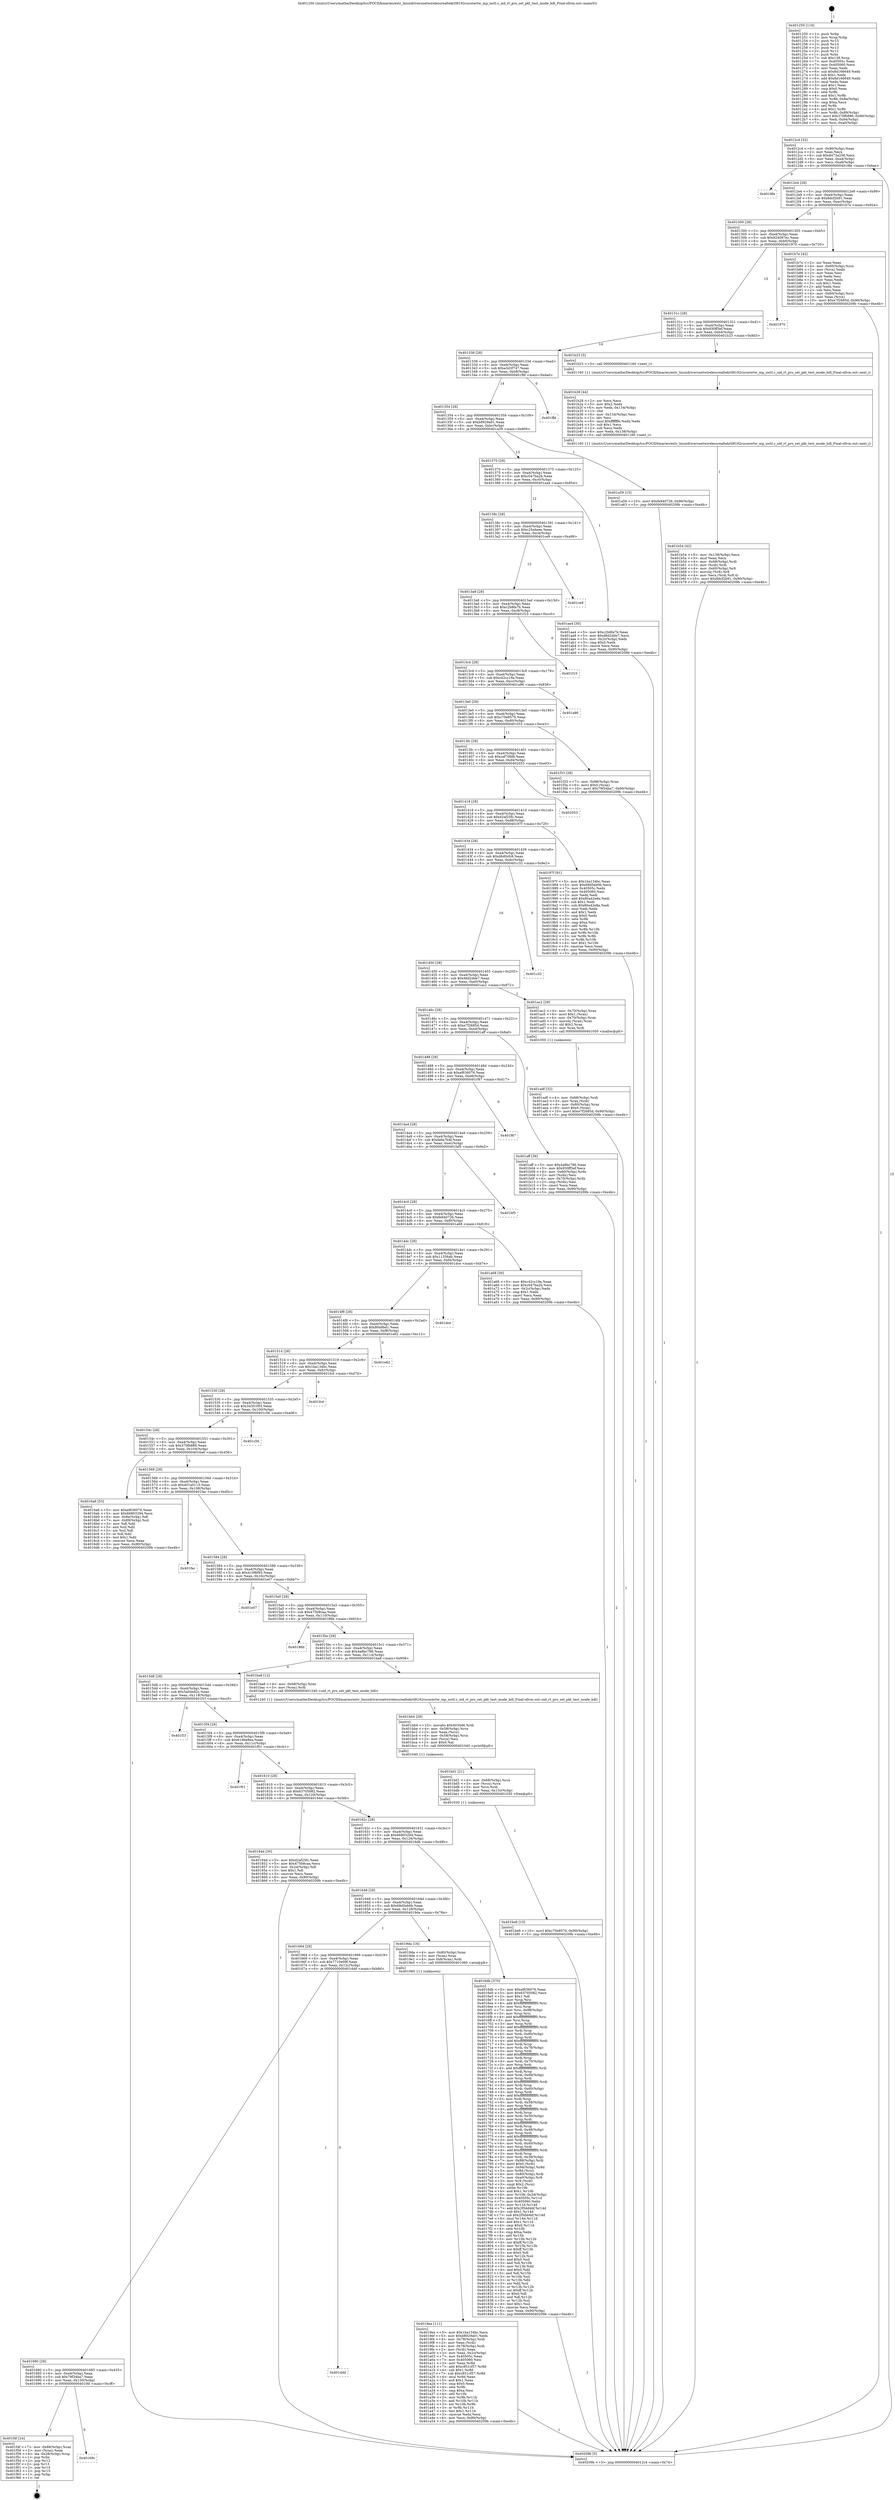 digraph "0x401250" {
  label = "0x401250 (/mnt/c/Users/mathe/Desktop/tcc/POCII/binaries/extr_linuxdriversnetwirelessrealtekrtl8192cucorertw_mp_ioctl.c_oid_rt_pro_set_pkt_test_mode_hdl_Final-ollvm.out::main(0))"
  labelloc = "t"
  node[shape=record]

  Entry [label="",width=0.3,height=0.3,shape=circle,fillcolor=black,style=filled]
  "0x4012c4" [label="{
     0x4012c4 [32]\l
     | [instrs]\l
     &nbsp;&nbsp;0x4012c4 \<+6\>: mov -0x90(%rbp),%eax\l
     &nbsp;&nbsp;0x4012ca \<+2\>: mov %eax,%ecx\l
     &nbsp;&nbsp;0x4012cc \<+6\>: sub $0x8473a256,%ecx\l
     &nbsp;&nbsp;0x4012d2 \<+6\>: mov %eax,-0xa4(%rbp)\l
     &nbsp;&nbsp;0x4012d8 \<+6\>: mov %ecx,-0xa8(%rbp)\l
     &nbsp;&nbsp;0x4012de \<+6\>: je 00000000004018fe \<main+0x6ae\>\l
  }"]
  "0x4018fe" [label="{
     0x4018fe\l
  }", style=dashed]
  "0x4012e4" [label="{
     0x4012e4 [28]\l
     | [instrs]\l
     &nbsp;&nbsp;0x4012e4 \<+5\>: jmp 00000000004012e9 \<main+0x99\>\l
     &nbsp;&nbsp;0x4012e9 \<+6\>: mov -0xa4(%rbp),%eax\l
     &nbsp;&nbsp;0x4012ef \<+5\>: sub $0x8dcf2b91,%eax\l
     &nbsp;&nbsp;0x4012f4 \<+6\>: mov %eax,-0xac(%rbp)\l
     &nbsp;&nbsp;0x4012fa \<+6\>: je 0000000000401b7e \<main+0x92e\>\l
  }"]
  Exit [label="",width=0.3,height=0.3,shape=circle,fillcolor=black,style=filled,peripheries=2]
  "0x401b7e" [label="{
     0x401b7e [42]\l
     | [instrs]\l
     &nbsp;&nbsp;0x401b7e \<+2\>: xor %eax,%eax\l
     &nbsp;&nbsp;0x401b80 \<+4\>: mov -0x60(%rbp),%rcx\l
     &nbsp;&nbsp;0x401b84 \<+2\>: mov (%rcx),%edx\l
     &nbsp;&nbsp;0x401b86 \<+2\>: mov %eax,%esi\l
     &nbsp;&nbsp;0x401b88 \<+2\>: sub %edx,%esi\l
     &nbsp;&nbsp;0x401b8a \<+2\>: mov %eax,%edx\l
     &nbsp;&nbsp;0x401b8c \<+3\>: sub $0x1,%edx\l
     &nbsp;&nbsp;0x401b8f \<+2\>: add %edx,%esi\l
     &nbsp;&nbsp;0x401b91 \<+2\>: sub %esi,%eax\l
     &nbsp;&nbsp;0x401b93 \<+4\>: mov -0x60(%rbp),%rcx\l
     &nbsp;&nbsp;0x401b97 \<+2\>: mov %eax,(%rcx)\l
     &nbsp;&nbsp;0x401b99 \<+10\>: movl $0xe7f2685d,-0x90(%rbp)\l
     &nbsp;&nbsp;0x401ba3 \<+5\>: jmp 000000000040209b \<main+0xe4b\>\l
  }"]
  "0x401300" [label="{
     0x401300 [28]\l
     | [instrs]\l
     &nbsp;&nbsp;0x401300 \<+5\>: jmp 0000000000401305 \<main+0xb5\>\l
     &nbsp;&nbsp;0x401305 \<+6\>: mov -0xa4(%rbp),%eax\l
     &nbsp;&nbsp;0x40130b \<+5\>: sub $0x924097ec,%eax\l
     &nbsp;&nbsp;0x401310 \<+6\>: mov %eax,-0xb0(%rbp)\l
     &nbsp;&nbsp;0x401316 \<+6\>: je 0000000000401970 \<main+0x720\>\l
  }"]
  "0x40169c" [label="{
     0x40169c\l
  }", style=dashed]
  "0x401970" [label="{
     0x401970\l
  }", style=dashed]
  "0x40131c" [label="{
     0x40131c [28]\l
     | [instrs]\l
     &nbsp;&nbsp;0x40131c \<+5\>: jmp 0000000000401321 \<main+0xd1\>\l
     &nbsp;&nbsp;0x401321 \<+6\>: mov -0xa4(%rbp),%eax\l
     &nbsp;&nbsp;0x401327 \<+5\>: sub $0x930ff3ef,%eax\l
     &nbsp;&nbsp;0x40132c \<+6\>: mov %eax,-0xb4(%rbp)\l
     &nbsp;&nbsp;0x401332 \<+6\>: je 0000000000401b23 \<main+0x8d3\>\l
  }"]
  "0x401f4f" [label="{
     0x401f4f [24]\l
     | [instrs]\l
     &nbsp;&nbsp;0x401f4f \<+7\>: mov -0x88(%rbp),%rax\l
     &nbsp;&nbsp;0x401f56 \<+2\>: mov (%rax),%eax\l
     &nbsp;&nbsp;0x401f58 \<+4\>: lea -0x28(%rbp),%rsp\l
     &nbsp;&nbsp;0x401f5c \<+1\>: pop %rbx\l
     &nbsp;&nbsp;0x401f5d \<+2\>: pop %r12\l
     &nbsp;&nbsp;0x401f5f \<+2\>: pop %r13\l
     &nbsp;&nbsp;0x401f61 \<+2\>: pop %r14\l
     &nbsp;&nbsp;0x401f63 \<+2\>: pop %r15\l
     &nbsp;&nbsp;0x401f65 \<+1\>: pop %rbp\l
     &nbsp;&nbsp;0x401f66 \<+1\>: ret\l
  }"]
  "0x401b23" [label="{
     0x401b23 [5]\l
     | [instrs]\l
     &nbsp;&nbsp;0x401b23 \<+5\>: call 0000000000401160 \<next_i\>\l
     | [calls]\l
     &nbsp;&nbsp;0x401160 \{1\} (/mnt/c/Users/mathe/Desktop/tcc/POCII/binaries/extr_linuxdriversnetwirelessrealtekrtl8192cucorertw_mp_ioctl.c_oid_rt_pro_set_pkt_test_mode_hdl_Final-ollvm.out::next_i)\l
  }"]
  "0x401338" [label="{
     0x401338 [28]\l
     | [instrs]\l
     &nbsp;&nbsp;0x401338 \<+5\>: jmp 000000000040133d \<main+0xed\>\l
     &nbsp;&nbsp;0x40133d \<+6\>: mov -0xa4(%rbp),%eax\l
     &nbsp;&nbsp;0x401343 \<+5\>: sub $0xa3d3f747,%eax\l
     &nbsp;&nbsp;0x401348 \<+6\>: mov %eax,-0xb8(%rbp)\l
     &nbsp;&nbsp;0x40134e \<+6\>: je 0000000000401ffd \<main+0xdad\>\l
  }"]
  "0x401680" [label="{
     0x401680 [28]\l
     | [instrs]\l
     &nbsp;&nbsp;0x401680 \<+5\>: jmp 0000000000401685 \<main+0x435\>\l
     &nbsp;&nbsp;0x401685 \<+6\>: mov -0xa4(%rbp),%eax\l
     &nbsp;&nbsp;0x40168b \<+5\>: sub $0x79f34ba7,%eax\l
     &nbsp;&nbsp;0x401690 \<+6\>: mov %eax,-0x130(%rbp)\l
     &nbsp;&nbsp;0x401696 \<+6\>: je 0000000000401f4f \<main+0xcff\>\l
  }"]
  "0x401ffd" [label="{
     0x401ffd\l
  }", style=dashed]
  "0x401354" [label="{
     0x401354 [28]\l
     | [instrs]\l
     &nbsp;&nbsp;0x401354 \<+5\>: jmp 0000000000401359 \<main+0x109\>\l
     &nbsp;&nbsp;0x401359 \<+6\>: mov -0xa4(%rbp),%eax\l
     &nbsp;&nbsp;0x40135f \<+5\>: sub $0xb8929a01,%eax\l
     &nbsp;&nbsp;0x401364 \<+6\>: mov %eax,-0xbc(%rbp)\l
     &nbsp;&nbsp;0x40136a \<+6\>: je 0000000000401a59 \<main+0x809\>\l
  }"]
  "0x401ddd" [label="{
     0x401ddd\l
  }", style=dashed]
  "0x401a59" [label="{
     0x401a59 [15]\l
     | [instrs]\l
     &nbsp;&nbsp;0x401a59 \<+10\>: movl $0xfe940726,-0x90(%rbp)\l
     &nbsp;&nbsp;0x401a63 \<+5\>: jmp 000000000040209b \<main+0xe4b\>\l
  }"]
  "0x401370" [label="{
     0x401370 [28]\l
     | [instrs]\l
     &nbsp;&nbsp;0x401370 \<+5\>: jmp 0000000000401375 \<main+0x125\>\l
     &nbsp;&nbsp;0x401375 \<+6\>: mov -0xa4(%rbp),%eax\l
     &nbsp;&nbsp;0x40137b \<+5\>: sub $0xc047ba2b,%eax\l
     &nbsp;&nbsp;0x401380 \<+6\>: mov %eax,-0xc0(%rbp)\l
     &nbsp;&nbsp;0x401386 \<+6\>: je 0000000000401aa4 \<main+0x854\>\l
  }"]
  "0x401be6" [label="{
     0x401be6 [15]\l
     | [instrs]\l
     &nbsp;&nbsp;0x401be6 \<+10\>: movl $0xc70e8570,-0x90(%rbp)\l
     &nbsp;&nbsp;0x401bf0 \<+5\>: jmp 000000000040209b \<main+0xe4b\>\l
  }"]
  "0x401aa4" [label="{
     0x401aa4 [30]\l
     | [instrs]\l
     &nbsp;&nbsp;0x401aa4 \<+5\>: mov $0xc2b8fa7b,%eax\l
     &nbsp;&nbsp;0x401aa9 \<+5\>: mov $0xd6d2dde7,%ecx\l
     &nbsp;&nbsp;0x401aae \<+3\>: mov -0x2c(%rbp),%edx\l
     &nbsp;&nbsp;0x401ab1 \<+3\>: cmp $0x0,%edx\l
     &nbsp;&nbsp;0x401ab4 \<+3\>: cmove %ecx,%eax\l
     &nbsp;&nbsp;0x401ab7 \<+6\>: mov %eax,-0x90(%rbp)\l
     &nbsp;&nbsp;0x401abd \<+5\>: jmp 000000000040209b \<main+0xe4b\>\l
  }"]
  "0x40138c" [label="{
     0x40138c [28]\l
     | [instrs]\l
     &nbsp;&nbsp;0x40138c \<+5\>: jmp 0000000000401391 \<main+0x141\>\l
     &nbsp;&nbsp;0x401391 \<+6\>: mov -0xa4(%rbp),%eax\l
     &nbsp;&nbsp;0x401397 \<+5\>: sub $0xc25e6eee,%eax\l
     &nbsp;&nbsp;0x40139c \<+6\>: mov %eax,-0xc4(%rbp)\l
     &nbsp;&nbsp;0x4013a2 \<+6\>: je 0000000000401ce9 \<main+0xa99\>\l
  }"]
  "0x401bd1" [label="{
     0x401bd1 [21]\l
     | [instrs]\l
     &nbsp;&nbsp;0x401bd1 \<+4\>: mov -0x68(%rbp),%rcx\l
     &nbsp;&nbsp;0x401bd5 \<+3\>: mov (%rcx),%rcx\l
     &nbsp;&nbsp;0x401bd8 \<+3\>: mov %rcx,%rdi\l
     &nbsp;&nbsp;0x401bdb \<+6\>: mov %eax,-0x13c(%rbp)\l
     &nbsp;&nbsp;0x401be1 \<+5\>: call 0000000000401030 \<free@plt\>\l
     | [calls]\l
     &nbsp;&nbsp;0x401030 \{1\} (unknown)\l
  }"]
  "0x401ce9" [label="{
     0x401ce9\l
  }", style=dashed]
  "0x4013a8" [label="{
     0x4013a8 [28]\l
     | [instrs]\l
     &nbsp;&nbsp;0x4013a8 \<+5\>: jmp 00000000004013ad \<main+0x15d\>\l
     &nbsp;&nbsp;0x4013ad \<+6\>: mov -0xa4(%rbp),%eax\l
     &nbsp;&nbsp;0x4013b3 \<+5\>: sub $0xc2b8fa7b,%eax\l
     &nbsp;&nbsp;0x4013b8 \<+6\>: mov %eax,-0xc8(%rbp)\l
     &nbsp;&nbsp;0x4013be \<+6\>: je 0000000000401f10 \<main+0xcc0\>\l
  }"]
  "0x401bb4" [label="{
     0x401bb4 [29]\l
     | [instrs]\l
     &nbsp;&nbsp;0x401bb4 \<+10\>: movabs $0x4030d6,%rdi\l
     &nbsp;&nbsp;0x401bbe \<+4\>: mov -0x58(%rbp),%rcx\l
     &nbsp;&nbsp;0x401bc2 \<+2\>: mov %eax,(%rcx)\l
     &nbsp;&nbsp;0x401bc4 \<+4\>: mov -0x58(%rbp),%rcx\l
     &nbsp;&nbsp;0x401bc8 \<+2\>: mov (%rcx),%esi\l
     &nbsp;&nbsp;0x401bca \<+2\>: mov $0x0,%al\l
     &nbsp;&nbsp;0x401bcc \<+5\>: call 0000000000401040 \<printf@plt\>\l
     | [calls]\l
     &nbsp;&nbsp;0x401040 \{1\} (unknown)\l
  }"]
  "0x401f10" [label="{
     0x401f10\l
  }", style=dashed]
  "0x4013c4" [label="{
     0x4013c4 [28]\l
     | [instrs]\l
     &nbsp;&nbsp;0x4013c4 \<+5\>: jmp 00000000004013c9 \<main+0x179\>\l
     &nbsp;&nbsp;0x4013c9 \<+6\>: mov -0xa4(%rbp),%eax\l
     &nbsp;&nbsp;0x4013cf \<+5\>: sub $0xc42cc19a,%eax\l
     &nbsp;&nbsp;0x4013d4 \<+6\>: mov %eax,-0xcc(%rbp)\l
     &nbsp;&nbsp;0x4013da \<+6\>: je 0000000000401a86 \<main+0x836\>\l
  }"]
  "0x401b54" [label="{
     0x401b54 [42]\l
     | [instrs]\l
     &nbsp;&nbsp;0x401b54 \<+6\>: mov -0x138(%rbp),%ecx\l
     &nbsp;&nbsp;0x401b5a \<+3\>: imul %eax,%ecx\l
     &nbsp;&nbsp;0x401b5d \<+4\>: mov -0x68(%rbp),%rdi\l
     &nbsp;&nbsp;0x401b61 \<+3\>: mov (%rdi),%rdi\l
     &nbsp;&nbsp;0x401b64 \<+4\>: mov -0x60(%rbp),%r8\l
     &nbsp;&nbsp;0x401b68 \<+3\>: movslq (%r8),%r8\l
     &nbsp;&nbsp;0x401b6b \<+4\>: mov %ecx,(%rdi,%r8,4)\l
     &nbsp;&nbsp;0x401b6f \<+10\>: movl $0x8dcf2b91,-0x90(%rbp)\l
     &nbsp;&nbsp;0x401b79 \<+5\>: jmp 000000000040209b \<main+0xe4b\>\l
  }"]
  "0x401a86" [label="{
     0x401a86\l
  }", style=dashed]
  "0x4013e0" [label="{
     0x4013e0 [28]\l
     | [instrs]\l
     &nbsp;&nbsp;0x4013e0 \<+5\>: jmp 00000000004013e5 \<main+0x195\>\l
     &nbsp;&nbsp;0x4013e5 \<+6\>: mov -0xa4(%rbp),%eax\l
     &nbsp;&nbsp;0x4013eb \<+5\>: sub $0xc70e8570,%eax\l
     &nbsp;&nbsp;0x4013f0 \<+6\>: mov %eax,-0xd0(%rbp)\l
     &nbsp;&nbsp;0x4013f6 \<+6\>: je 0000000000401f33 \<main+0xce3\>\l
  }"]
  "0x401b28" [label="{
     0x401b28 [44]\l
     | [instrs]\l
     &nbsp;&nbsp;0x401b28 \<+2\>: xor %ecx,%ecx\l
     &nbsp;&nbsp;0x401b2a \<+5\>: mov $0x2,%edx\l
     &nbsp;&nbsp;0x401b2f \<+6\>: mov %edx,-0x134(%rbp)\l
     &nbsp;&nbsp;0x401b35 \<+1\>: cltd\l
     &nbsp;&nbsp;0x401b36 \<+6\>: mov -0x134(%rbp),%esi\l
     &nbsp;&nbsp;0x401b3c \<+2\>: idiv %esi\l
     &nbsp;&nbsp;0x401b3e \<+6\>: imul $0xfffffffe,%edx,%edx\l
     &nbsp;&nbsp;0x401b44 \<+3\>: sub $0x1,%ecx\l
     &nbsp;&nbsp;0x401b47 \<+2\>: sub %ecx,%edx\l
     &nbsp;&nbsp;0x401b49 \<+6\>: mov %edx,-0x138(%rbp)\l
     &nbsp;&nbsp;0x401b4f \<+5\>: call 0000000000401160 \<next_i\>\l
     | [calls]\l
     &nbsp;&nbsp;0x401160 \{1\} (/mnt/c/Users/mathe/Desktop/tcc/POCII/binaries/extr_linuxdriversnetwirelessrealtekrtl8192cucorertw_mp_ioctl.c_oid_rt_pro_set_pkt_test_mode_hdl_Final-ollvm.out::next_i)\l
  }"]
  "0x401f33" [label="{
     0x401f33 [28]\l
     | [instrs]\l
     &nbsp;&nbsp;0x401f33 \<+7\>: mov -0x88(%rbp),%rax\l
     &nbsp;&nbsp;0x401f3a \<+6\>: movl $0x0,(%rax)\l
     &nbsp;&nbsp;0x401f40 \<+10\>: movl $0x79f34ba7,-0x90(%rbp)\l
     &nbsp;&nbsp;0x401f4a \<+5\>: jmp 000000000040209b \<main+0xe4b\>\l
  }"]
  "0x4013fc" [label="{
     0x4013fc [28]\l
     | [instrs]\l
     &nbsp;&nbsp;0x4013fc \<+5\>: jmp 0000000000401401 \<main+0x1b1\>\l
     &nbsp;&nbsp;0x401401 \<+6\>: mov -0xa4(%rbp),%eax\l
     &nbsp;&nbsp;0x401407 \<+5\>: sub $0xcef70fd8,%eax\l
     &nbsp;&nbsp;0x40140c \<+6\>: mov %eax,-0xd4(%rbp)\l
     &nbsp;&nbsp;0x401412 \<+6\>: je 0000000000402053 \<main+0xe03\>\l
  }"]
  "0x401adf" [label="{
     0x401adf [32]\l
     | [instrs]\l
     &nbsp;&nbsp;0x401adf \<+4\>: mov -0x68(%rbp),%rdi\l
     &nbsp;&nbsp;0x401ae3 \<+3\>: mov %rax,(%rdi)\l
     &nbsp;&nbsp;0x401ae6 \<+4\>: mov -0x60(%rbp),%rax\l
     &nbsp;&nbsp;0x401aea \<+6\>: movl $0x0,(%rax)\l
     &nbsp;&nbsp;0x401af0 \<+10\>: movl $0xe7f2685d,-0x90(%rbp)\l
     &nbsp;&nbsp;0x401afa \<+5\>: jmp 000000000040209b \<main+0xe4b\>\l
  }"]
  "0x402053" [label="{
     0x402053\l
  }", style=dashed]
  "0x401418" [label="{
     0x401418 [28]\l
     | [instrs]\l
     &nbsp;&nbsp;0x401418 \<+5\>: jmp 000000000040141d \<main+0x1cd\>\l
     &nbsp;&nbsp;0x40141d \<+6\>: mov -0xa4(%rbp),%eax\l
     &nbsp;&nbsp;0x401423 \<+5\>: sub $0xd2af25fc,%eax\l
     &nbsp;&nbsp;0x401428 \<+6\>: mov %eax,-0xd8(%rbp)\l
     &nbsp;&nbsp;0x40142e \<+6\>: je 000000000040197f \<main+0x72f\>\l
  }"]
  "0x4019ea" [label="{
     0x4019ea [111]\l
     | [instrs]\l
     &nbsp;&nbsp;0x4019ea \<+5\>: mov $0x1ba134bc,%ecx\l
     &nbsp;&nbsp;0x4019ef \<+5\>: mov $0xb8929a01,%edx\l
     &nbsp;&nbsp;0x4019f4 \<+4\>: mov -0x78(%rbp),%rdi\l
     &nbsp;&nbsp;0x4019f8 \<+2\>: mov %eax,(%rdi)\l
     &nbsp;&nbsp;0x4019fa \<+4\>: mov -0x78(%rbp),%rdi\l
     &nbsp;&nbsp;0x4019fe \<+2\>: mov (%rdi),%eax\l
     &nbsp;&nbsp;0x401a00 \<+3\>: mov %eax,-0x2c(%rbp)\l
     &nbsp;&nbsp;0x401a03 \<+7\>: mov 0x40505c,%eax\l
     &nbsp;&nbsp;0x401a0a \<+7\>: mov 0x405060,%esi\l
     &nbsp;&nbsp;0x401a11 \<+3\>: mov %eax,%r8d\l
     &nbsp;&nbsp;0x401a14 \<+7\>: add $0xc851cf57,%r8d\l
     &nbsp;&nbsp;0x401a1b \<+4\>: sub $0x1,%r8d\l
     &nbsp;&nbsp;0x401a1f \<+7\>: sub $0xc851cf57,%r8d\l
     &nbsp;&nbsp;0x401a26 \<+4\>: imul %r8d,%eax\l
     &nbsp;&nbsp;0x401a2a \<+3\>: and $0x1,%eax\l
     &nbsp;&nbsp;0x401a2d \<+3\>: cmp $0x0,%eax\l
     &nbsp;&nbsp;0x401a30 \<+4\>: sete %r9b\l
     &nbsp;&nbsp;0x401a34 \<+3\>: cmp $0xa,%esi\l
     &nbsp;&nbsp;0x401a37 \<+4\>: setl %r10b\l
     &nbsp;&nbsp;0x401a3b \<+3\>: mov %r9b,%r11b\l
     &nbsp;&nbsp;0x401a3e \<+3\>: and %r10b,%r11b\l
     &nbsp;&nbsp;0x401a41 \<+3\>: xor %r10b,%r9b\l
     &nbsp;&nbsp;0x401a44 \<+3\>: or %r9b,%r11b\l
     &nbsp;&nbsp;0x401a47 \<+4\>: test $0x1,%r11b\l
     &nbsp;&nbsp;0x401a4b \<+3\>: cmovne %edx,%ecx\l
     &nbsp;&nbsp;0x401a4e \<+6\>: mov %ecx,-0x90(%rbp)\l
     &nbsp;&nbsp;0x401a54 \<+5\>: jmp 000000000040209b \<main+0xe4b\>\l
  }"]
  "0x40197f" [label="{
     0x40197f [91]\l
     | [instrs]\l
     &nbsp;&nbsp;0x40197f \<+5\>: mov $0x1ba134bc,%eax\l
     &nbsp;&nbsp;0x401984 \<+5\>: mov $0x69d5eb0b,%ecx\l
     &nbsp;&nbsp;0x401989 \<+7\>: mov 0x40505c,%edx\l
     &nbsp;&nbsp;0x401990 \<+7\>: mov 0x405060,%esi\l
     &nbsp;&nbsp;0x401997 \<+2\>: mov %edx,%edi\l
     &nbsp;&nbsp;0x401999 \<+6\>: add $0x80a42e8a,%edi\l
     &nbsp;&nbsp;0x40199f \<+3\>: sub $0x1,%edi\l
     &nbsp;&nbsp;0x4019a2 \<+6\>: sub $0x80a42e8a,%edi\l
     &nbsp;&nbsp;0x4019a8 \<+3\>: imul %edi,%edx\l
     &nbsp;&nbsp;0x4019ab \<+3\>: and $0x1,%edx\l
     &nbsp;&nbsp;0x4019ae \<+3\>: cmp $0x0,%edx\l
     &nbsp;&nbsp;0x4019b1 \<+4\>: sete %r8b\l
     &nbsp;&nbsp;0x4019b5 \<+3\>: cmp $0xa,%esi\l
     &nbsp;&nbsp;0x4019b8 \<+4\>: setl %r9b\l
     &nbsp;&nbsp;0x4019bc \<+3\>: mov %r8b,%r10b\l
     &nbsp;&nbsp;0x4019bf \<+3\>: and %r9b,%r10b\l
     &nbsp;&nbsp;0x4019c2 \<+3\>: xor %r9b,%r8b\l
     &nbsp;&nbsp;0x4019c5 \<+3\>: or %r8b,%r10b\l
     &nbsp;&nbsp;0x4019c8 \<+4\>: test $0x1,%r10b\l
     &nbsp;&nbsp;0x4019cc \<+3\>: cmovne %ecx,%eax\l
     &nbsp;&nbsp;0x4019cf \<+6\>: mov %eax,-0x90(%rbp)\l
     &nbsp;&nbsp;0x4019d5 \<+5\>: jmp 000000000040209b \<main+0xe4b\>\l
  }"]
  "0x401434" [label="{
     0x401434 [28]\l
     | [instrs]\l
     &nbsp;&nbsp;0x401434 \<+5\>: jmp 0000000000401439 \<main+0x1e9\>\l
     &nbsp;&nbsp;0x401439 \<+6\>: mov -0xa4(%rbp),%eax\l
     &nbsp;&nbsp;0x40143f \<+5\>: sub $0xd6d0cfc8,%eax\l
     &nbsp;&nbsp;0x401444 \<+6\>: mov %eax,-0xdc(%rbp)\l
     &nbsp;&nbsp;0x40144a \<+6\>: je 0000000000401c32 \<main+0x9e2\>\l
  }"]
  "0x401664" [label="{
     0x401664 [28]\l
     | [instrs]\l
     &nbsp;&nbsp;0x401664 \<+5\>: jmp 0000000000401669 \<main+0x419\>\l
     &nbsp;&nbsp;0x401669 \<+6\>: mov -0xa4(%rbp),%eax\l
     &nbsp;&nbsp;0x40166f \<+5\>: sub $0x7710e09f,%eax\l
     &nbsp;&nbsp;0x401674 \<+6\>: mov %eax,-0x12c(%rbp)\l
     &nbsp;&nbsp;0x40167a \<+6\>: je 0000000000401ddd \<main+0xb8d\>\l
  }"]
  "0x401c32" [label="{
     0x401c32\l
  }", style=dashed]
  "0x401450" [label="{
     0x401450 [28]\l
     | [instrs]\l
     &nbsp;&nbsp;0x401450 \<+5\>: jmp 0000000000401455 \<main+0x205\>\l
     &nbsp;&nbsp;0x401455 \<+6\>: mov -0xa4(%rbp),%eax\l
     &nbsp;&nbsp;0x40145b \<+5\>: sub $0xd6d2dde7,%eax\l
     &nbsp;&nbsp;0x401460 \<+6\>: mov %eax,-0xe0(%rbp)\l
     &nbsp;&nbsp;0x401466 \<+6\>: je 0000000000401ac2 \<main+0x872\>\l
  }"]
  "0x4019da" [label="{
     0x4019da [16]\l
     | [instrs]\l
     &nbsp;&nbsp;0x4019da \<+4\>: mov -0x80(%rbp),%rax\l
     &nbsp;&nbsp;0x4019de \<+3\>: mov (%rax),%rax\l
     &nbsp;&nbsp;0x4019e1 \<+4\>: mov 0x8(%rax),%rdi\l
     &nbsp;&nbsp;0x4019e5 \<+5\>: call 0000000000401060 \<atoi@plt\>\l
     | [calls]\l
     &nbsp;&nbsp;0x401060 \{1\} (unknown)\l
  }"]
  "0x401ac2" [label="{
     0x401ac2 [29]\l
     | [instrs]\l
     &nbsp;&nbsp;0x401ac2 \<+4\>: mov -0x70(%rbp),%rax\l
     &nbsp;&nbsp;0x401ac6 \<+6\>: movl $0x1,(%rax)\l
     &nbsp;&nbsp;0x401acc \<+4\>: mov -0x70(%rbp),%rax\l
     &nbsp;&nbsp;0x401ad0 \<+3\>: movslq (%rax),%rax\l
     &nbsp;&nbsp;0x401ad3 \<+4\>: shl $0x2,%rax\l
     &nbsp;&nbsp;0x401ad7 \<+3\>: mov %rax,%rdi\l
     &nbsp;&nbsp;0x401ada \<+5\>: call 0000000000401050 \<malloc@plt\>\l
     | [calls]\l
     &nbsp;&nbsp;0x401050 \{1\} (unknown)\l
  }"]
  "0x40146c" [label="{
     0x40146c [28]\l
     | [instrs]\l
     &nbsp;&nbsp;0x40146c \<+5\>: jmp 0000000000401471 \<main+0x221\>\l
     &nbsp;&nbsp;0x401471 \<+6\>: mov -0xa4(%rbp),%eax\l
     &nbsp;&nbsp;0x401477 \<+5\>: sub $0xe7f2685d,%eax\l
     &nbsp;&nbsp;0x40147c \<+6\>: mov %eax,-0xe4(%rbp)\l
     &nbsp;&nbsp;0x401482 \<+6\>: je 0000000000401aff \<main+0x8af\>\l
  }"]
  "0x401648" [label="{
     0x401648 [28]\l
     | [instrs]\l
     &nbsp;&nbsp;0x401648 \<+5\>: jmp 000000000040164d \<main+0x3fd\>\l
     &nbsp;&nbsp;0x40164d \<+6\>: mov -0xa4(%rbp),%eax\l
     &nbsp;&nbsp;0x401653 \<+5\>: sub $0x69d5eb0b,%eax\l
     &nbsp;&nbsp;0x401658 \<+6\>: mov %eax,-0x128(%rbp)\l
     &nbsp;&nbsp;0x40165e \<+6\>: je 00000000004019da \<main+0x78a\>\l
  }"]
  "0x401aff" [label="{
     0x401aff [36]\l
     | [instrs]\l
     &nbsp;&nbsp;0x401aff \<+5\>: mov $0x4a8bc786,%eax\l
     &nbsp;&nbsp;0x401b04 \<+5\>: mov $0x930ff3ef,%ecx\l
     &nbsp;&nbsp;0x401b09 \<+4\>: mov -0x60(%rbp),%rdx\l
     &nbsp;&nbsp;0x401b0d \<+2\>: mov (%rdx),%esi\l
     &nbsp;&nbsp;0x401b0f \<+4\>: mov -0x70(%rbp),%rdx\l
     &nbsp;&nbsp;0x401b13 \<+2\>: cmp (%rdx),%esi\l
     &nbsp;&nbsp;0x401b15 \<+3\>: cmovl %ecx,%eax\l
     &nbsp;&nbsp;0x401b18 \<+6\>: mov %eax,-0x90(%rbp)\l
     &nbsp;&nbsp;0x401b1e \<+5\>: jmp 000000000040209b \<main+0xe4b\>\l
  }"]
  "0x401488" [label="{
     0x401488 [28]\l
     | [instrs]\l
     &nbsp;&nbsp;0x401488 \<+5\>: jmp 000000000040148d \<main+0x23d\>\l
     &nbsp;&nbsp;0x40148d \<+6\>: mov -0xa4(%rbp),%eax\l
     &nbsp;&nbsp;0x401493 \<+5\>: sub $0xef636076,%eax\l
     &nbsp;&nbsp;0x401498 \<+6\>: mov %eax,-0xe8(%rbp)\l
     &nbsp;&nbsp;0x40149e \<+6\>: je 0000000000401f67 \<main+0xd17\>\l
  }"]
  "0x4016db" [label="{
     0x4016db [370]\l
     | [instrs]\l
     &nbsp;&nbsp;0x4016db \<+5\>: mov $0xef636076,%eax\l
     &nbsp;&nbsp;0x4016e0 \<+5\>: mov $0x63705082,%ecx\l
     &nbsp;&nbsp;0x4016e5 \<+2\>: mov $0x1,%dl\l
     &nbsp;&nbsp;0x4016e7 \<+3\>: mov %rsp,%rsi\l
     &nbsp;&nbsp;0x4016ea \<+4\>: add $0xfffffffffffffff0,%rsi\l
     &nbsp;&nbsp;0x4016ee \<+3\>: mov %rsi,%rsp\l
     &nbsp;&nbsp;0x4016f1 \<+7\>: mov %rsi,-0x88(%rbp)\l
     &nbsp;&nbsp;0x4016f8 \<+3\>: mov %rsp,%rsi\l
     &nbsp;&nbsp;0x4016fb \<+4\>: add $0xfffffffffffffff0,%rsi\l
     &nbsp;&nbsp;0x4016ff \<+3\>: mov %rsi,%rsp\l
     &nbsp;&nbsp;0x401702 \<+3\>: mov %rsp,%rdi\l
     &nbsp;&nbsp;0x401705 \<+4\>: add $0xfffffffffffffff0,%rdi\l
     &nbsp;&nbsp;0x401709 \<+3\>: mov %rdi,%rsp\l
     &nbsp;&nbsp;0x40170c \<+4\>: mov %rdi,-0x80(%rbp)\l
     &nbsp;&nbsp;0x401710 \<+3\>: mov %rsp,%rdi\l
     &nbsp;&nbsp;0x401713 \<+4\>: add $0xfffffffffffffff0,%rdi\l
     &nbsp;&nbsp;0x401717 \<+3\>: mov %rdi,%rsp\l
     &nbsp;&nbsp;0x40171a \<+4\>: mov %rdi,-0x78(%rbp)\l
     &nbsp;&nbsp;0x40171e \<+3\>: mov %rsp,%rdi\l
     &nbsp;&nbsp;0x401721 \<+4\>: add $0xfffffffffffffff0,%rdi\l
     &nbsp;&nbsp;0x401725 \<+3\>: mov %rdi,%rsp\l
     &nbsp;&nbsp;0x401728 \<+4\>: mov %rdi,-0x70(%rbp)\l
     &nbsp;&nbsp;0x40172c \<+3\>: mov %rsp,%rdi\l
     &nbsp;&nbsp;0x40172f \<+4\>: add $0xfffffffffffffff0,%rdi\l
     &nbsp;&nbsp;0x401733 \<+3\>: mov %rdi,%rsp\l
     &nbsp;&nbsp;0x401736 \<+4\>: mov %rdi,-0x68(%rbp)\l
     &nbsp;&nbsp;0x40173a \<+3\>: mov %rsp,%rdi\l
     &nbsp;&nbsp;0x40173d \<+4\>: add $0xfffffffffffffff0,%rdi\l
     &nbsp;&nbsp;0x401741 \<+3\>: mov %rdi,%rsp\l
     &nbsp;&nbsp;0x401744 \<+4\>: mov %rdi,-0x60(%rbp)\l
     &nbsp;&nbsp;0x401748 \<+3\>: mov %rsp,%rdi\l
     &nbsp;&nbsp;0x40174b \<+4\>: add $0xfffffffffffffff0,%rdi\l
     &nbsp;&nbsp;0x40174f \<+3\>: mov %rdi,%rsp\l
     &nbsp;&nbsp;0x401752 \<+4\>: mov %rdi,-0x58(%rbp)\l
     &nbsp;&nbsp;0x401756 \<+3\>: mov %rsp,%rdi\l
     &nbsp;&nbsp;0x401759 \<+4\>: add $0xfffffffffffffff0,%rdi\l
     &nbsp;&nbsp;0x40175d \<+3\>: mov %rdi,%rsp\l
     &nbsp;&nbsp;0x401760 \<+4\>: mov %rdi,-0x50(%rbp)\l
     &nbsp;&nbsp;0x401764 \<+3\>: mov %rsp,%rdi\l
     &nbsp;&nbsp;0x401767 \<+4\>: add $0xfffffffffffffff0,%rdi\l
     &nbsp;&nbsp;0x40176b \<+3\>: mov %rdi,%rsp\l
     &nbsp;&nbsp;0x40176e \<+4\>: mov %rdi,-0x48(%rbp)\l
     &nbsp;&nbsp;0x401772 \<+3\>: mov %rsp,%rdi\l
     &nbsp;&nbsp;0x401775 \<+4\>: add $0xfffffffffffffff0,%rdi\l
     &nbsp;&nbsp;0x401779 \<+3\>: mov %rdi,%rsp\l
     &nbsp;&nbsp;0x40177c \<+4\>: mov %rdi,-0x40(%rbp)\l
     &nbsp;&nbsp;0x401780 \<+3\>: mov %rsp,%rdi\l
     &nbsp;&nbsp;0x401783 \<+4\>: add $0xfffffffffffffff0,%rdi\l
     &nbsp;&nbsp;0x401787 \<+3\>: mov %rdi,%rsp\l
     &nbsp;&nbsp;0x40178a \<+4\>: mov %rdi,-0x38(%rbp)\l
     &nbsp;&nbsp;0x40178e \<+7\>: mov -0x88(%rbp),%rdi\l
     &nbsp;&nbsp;0x401795 \<+6\>: movl $0x0,(%rdi)\l
     &nbsp;&nbsp;0x40179b \<+7\>: mov -0x94(%rbp),%r8d\l
     &nbsp;&nbsp;0x4017a2 \<+3\>: mov %r8d,(%rsi)\l
     &nbsp;&nbsp;0x4017a5 \<+4\>: mov -0x80(%rbp),%rdi\l
     &nbsp;&nbsp;0x4017a9 \<+7\>: mov -0xa0(%rbp),%r9\l
     &nbsp;&nbsp;0x4017b0 \<+3\>: mov %r9,(%rdi)\l
     &nbsp;&nbsp;0x4017b3 \<+3\>: cmpl $0x2,(%rsi)\l
     &nbsp;&nbsp;0x4017b6 \<+4\>: setne %r10b\l
     &nbsp;&nbsp;0x4017ba \<+4\>: and $0x1,%r10b\l
     &nbsp;&nbsp;0x4017be \<+4\>: mov %r10b,-0x2d(%rbp)\l
     &nbsp;&nbsp;0x4017c2 \<+8\>: mov 0x40505c,%r11d\l
     &nbsp;&nbsp;0x4017ca \<+7\>: mov 0x405060,%ebx\l
     &nbsp;&nbsp;0x4017d1 \<+3\>: mov %r11d,%r14d\l
     &nbsp;&nbsp;0x4017d4 \<+7\>: add $0x2f5dd4bf,%r14d\l
     &nbsp;&nbsp;0x4017db \<+4\>: sub $0x1,%r14d\l
     &nbsp;&nbsp;0x4017df \<+7\>: sub $0x2f5dd4bf,%r14d\l
     &nbsp;&nbsp;0x4017e6 \<+4\>: imul %r14d,%r11d\l
     &nbsp;&nbsp;0x4017ea \<+4\>: and $0x1,%r11d\l
     &nbsp;&nbsp;0x4017ee \<+4\>: cmp $0x0,%r11d\l
     &nbsp;&nbsp;0x4017f2 \<+4\>: sete %r10b\l
     &nbsp;&nbsp;0x4017f6 \<+3\>: cmp $0xa,%ebx\l
     &nbsp;&nbsp;0x4017f9 \<+4\>: setl %r15b\l
     &nbsp;&nbsp;0x4017fd \<+3\>: mov %r10b,%r12b\l
     &nbsp;&nbsp;0x401800 \<+4\>: xor $0xff,%r12b\l
     &nbsp;&nbsp;0x401804 \<+3\>: mov %r15b,%r13b\l
     &nbsp;&nbsp;0x401807 \<+4\>: xor $0xff,%r13b\l
     &nbsp;&nbsp;0x40180b \<+3\>: xor $0x0,%dl\l
     &nbsp;&nbsp;0x40180e \<+3\>: mov %r12b,%sil\l
     &nbsp;&nbsp;0x401811 \<+4\>: and $0x0,%sil\l
     &nbsp;&nbsp;0x401815 \<+3\>: and %dl,%r10b\l
     &nbsp;&nbsp;0x401818 \<+3\>: mov %r13b,%dil\l
     &nbsp;&nbsp;0x40181b \<+4\>: and $0x0,%dil\l
     &nbsp;&nbsp;0x40181f \<+3\>: and %dl,%r15b\l
     &nbsp;&nbsp;0x401822 \<+3\>: or %r10b,%sil\l
     &nbsp;&nbsp;0x401825 \<+3\>: or %r15b,%dil\l
     &nbsp;&nbsp;0x401828 \<+3\>: xor %dil,%sil\l
     &nbsp;&nbsp;0x40182b \<+3\>: or %r13b,%r12b\l
     &nbsp;&nbsp;0x40182e \<+4\>: xor $0xff,%r12b\l
     &nbsp;&nbsp;0x401832 \<+3\>: or $0x0,%dl\l
     &nbsp;&nbsp;0x401835 \<+3\>: and %dl,%r12b\l
     &nbsp;&nbsp;0x401838 \<+3\>: or %r12b,%sil\l
     &nbsp;&nbsp;0x40183b \<+4\>: test $0x1,%sil\l
     &nbsp;&nbsp;0x40183f \<+3\>: cmovne %ecx,%eax\l
     &nbsp;&nbsp;0x401842 \<+6\>: mov %eax,-0x90(%rbp)\l
     &nbsp;&nbsp;0x401848 \<+5\>: jmp 000000000040209b \<main+0xe4b\>\l
  }"]
  "0x401f67" [label="{
     0x401f67\l
  }", style=dashed]
  "0x4014a4" [label="{
     0x4014a4 [28]\l
     | [instrs]\l
     &nbsp;&nbsp;0x4014a4 \<+5\>: jmp 00000000004014a9 \<main+0x259\>\l
     &nbsp;&nbsp;0x4014a9 \<+6\>: mov -0xa4(%rbp),%eax\l
     &nbsp;&nbsp;0x4014af \<+5\>: sub $0xfa6a7b4f,%eax\l
     &nbsp;&nbsp;0x4014b4 \<+6\>: mov %eax,-0xec(%rbp)\l
     &nbsp;&nbsp;0x4014ba \<+6\>: je 0000000000401bf5 \<main+0x9a5\>\l
  }"]
  "0x40162c" [label="{
     0x40162c [28]\l
     | [instrs]\l
     &nbsp;&nbsp;0x40162c \<+5\>: jmp 0000000000401631 \<main+0x3e1\>\l
     &nbsp;&nbsp;0x401631 \<+6\>: mov -0xa4(%rbp),%eax\l
     &nbsp;&nbsp;0x401637 \<+5\>: sub $0x66803294,%eax\l
     &nbsp;&nbsp;0x40163c \<+6\>: mov %eax,-0x124(%rbp)\l
     &nbsp;&nbsp;0x401642 \<+6\>: je 00000000004016db \<main+0x48b\>\l
  }"]
  "0x401bf5" [label="{
     0x401bf5\l
  }", style=dashed]
  "0x4014c0" [label="{
     0x4014c0 [28]\l
     | [instrs]\l
     &nbsp;&nbsp;0x4014c0 \<+5\>: jmp 00000000004014c5 \<main+0x275\>\l
     &nbsp;&nbsp;0x4014c5 \<+6\>: mov -0xa4(%rbp),%eax\l
     &nbsp;&nbsp;0x4014cb \<+5\>: sub $0xfe940726,%eax\l
     &nbsp;&nbsp;0x4014d0 \<+6\>: mov %eax,-0xf0(%rbp)\l
     &nbsp;&nbsp;0x4014d6 \<+6\>: je 0000000000401a68 \<main+0x818\>\l
  }"]
  "0x40184d" [label="{
     0x40184d [30]\l
     | [instrs]\l
     &nbsp;&nbsp;0x40184d \<+5\>: mov $0xd2af25fc,%eax\l
     &nbsp;&nbsp;0x401852 \<+5\>: mov $0x475b8caa,%ecx\l
     &nbsp;&nbsp;0x401857 \<+3\>: mov -0x2d(%rbp),%dl\l
     &nbsp;&nbsp;0x40185a \<+3\>: test $0x1,%dl\l
     &nbsp;&nbsp;0x40185d \<+3\>: cmovne %ecx,%eax\l
     &nbsp;&nbsp;0x401860 \<+6\>: mov %eax,-0x90(%rbp)\l
     &nbsp;&nbsp;0x401866 \<+5\>: jmp 000000000040209b \<main+0xe4b\>\l
  }"]
  "0x401a68" [label="{
     0x401a68 [30]\l
     | [instrs]\l
     &nbsp;&nbsp;0x401a68 \<+5\>: mov $0xc42cc19a,%eax\l
     &nbsp;&nbsp;0x401a6d \<+5\>: mov $0xc047ba2b,%ecx\l
     &nbsp;&nbsp;0x401a72 \<+3\>: mov -0x2c(%rbp),%edx\l
     &nbsp;&nbsp;0x401a75 \<+3\>: cmp $0x1,%edx\l
     &nbsp;&nbsp;0x401a78 \<+3\>: cmovl %ecx,%eax\l
     &nbsp;&nbsp;0x401a7b \<+6\>: mov %eax,-0x90(%rbp)\l
     &nbsp;&nbsp;0x401a81 \<+5\>: jmp 000000000040209b \<main+0xe4b\>\l
  }"]
  "0x4014dc" [label="{
     0x4014dc [28]\l
     | [instrs]\l
     &nbsp;&nbsp;0x4014dc \<+5\>: jmp 00000000004014e1 \<main+0x291\>\l
     &nbsp;&nbsp;0x4014e1 \<+6\>: mov -0xa4(%rbp),%eax\l
     &nbsp;&nbsp;0x4014e7 \<+5\>: sub $0x11356ab,%eax\l
     &nbsp;&nbsp;0x4014ec \<+6\>: mov %eax,-0xf4(%rbp)\l
     &nbsp;&nbsp;0x4014f2 \<+6\>: je 0000000000401dce \<main+0xb7e\>\l
  }"]
  "0x401610" [label="{
     0x401610 [28]\l
     | [instrs]\l
     &nbsp;&nbsp;0x401610 \<+5\>: jmp 0000000000401615 \<main+0x3c5\>\l
     &nbsp;&nbsp;0x401615 \<+6\>: mov -0xa4(%rbp),%eax\l
     &nbsp;&nbsp;0x40161b \<+5\>: sub $0x63705082,%eax\l
     &nbsp;&nbsp;0x401620 \<+6\>: mov %eax,-0x120(%rbp)\l
     &nbsp;&nbsp;0x401626 \<+6\>: je 000000000040184d \<main+0x5fd\>\l
  }"]
  "0x401dce" [label="{
     0x401dce\l
  }", style=dashed]
  "0x4014f8" [label="{
     0x4014f8 [28]\l
     | [instrs]\l
     &nbsp;&nbsp;0x4014f8 \<+5\>: jmp 00000000004014fd \<main+0x2ad\>\l
     &nbsp;&nbsp;0x4014fd \<+6\>: mov -0xa4(%rbp),%eax\l
     &nbsp;&nbsp;0x401503 \<+5\>: sub $0x80a9bd1,%eax\l
     &nbsp;&nbsp;0x401508 \<+6\>: mov %eax,-0xf8(%rbp)\l
     &nbsp;&nbsp;0x40150e \<+6\>: je 0000000000401e62 \<main+0xc12\>\l
  }"]
  "0x401f01" [label="{
     0x401f01\l
  }", style=dashed]
  "0x401e62" [label="{
     0x401e62\l
  }", style=dashed]
  "0x401514" [label="{
     0x401514 [28]\l
     | [instrs]\l
     &nbsp;&nbsp;0x401514 \<+5\>: jmp 0000000000401519 \<main+0x2c9\>\l
     &nbsp;&nbsp;0x401519 \<+6\>: mov -0xa4(%rbp),%eax\l
     &nbsp;&nbsp;0x40151f \<+5\>: sub $0x1ba134bc,%eax\l
     &nbsp;&nbsp;0x401524 \<+6\>: mov %eax,-0xfc(%rbp)\l
     &nbsp;&nbsp;0x40152a \<+6\>: je 0000000000401fcd \<main+0xd7d\>\l
  }"]
  "0x4015f4" [label="{
     0x4015f4 [28]\l
     | [instrs]\l
     &nbsp;&nbsp;0x4015f4 \<+5\>: jmp 00000000004015f9 \<main+0x3a9\>\l
     &nbsp;&nbsp;0x4015f9 \<+6\>: mov -0xa4(%rbp),%eax\l
     &nbsp;&nbsp;0x4015ff \<+5\>: sub $0x619be8ea,%eax\l
     &nbsp;&nbsp;0x401604 \<+6\>: mov %eax,-0x11c(%rbp)\l
     &nbsp;&nbsp;0x40160a \<+6\>: je 0000000000401f01 \<main+0xcb1\>\l
  }"]
  "0x401fcd" [label="{
     0x401fcd\l
  }", style=dashed]
  "0x401530" [label="{
     0x401530 [28]\l
     | [instrs]\l
     &nbsp;&nbsp;0x401530 \<+5\>: jmp 0000000000401535 \<main+0x2e5\>\l
     &nbsp;&nbsp;0x401535 \<+6\>: mov -0xa4(%rbp),%eax\l
     &nbsp;&nbsp;0x40153b \<+5\>: sub $0x343f1093,%eax\l
     &nbsp;&nbsp;0x401540 \<+6\>: mov %eax,-0x100(%rbp)\l
     &nbsp;&nbsp;0x401546 \<+6\>: je 0000000000401c56 \<main+0xa06\>\l
  }"]
  "0x401f1f" [label="{
     0x401f1f\l
  }", style=dashed]
  "0x401c56" [label="{
     0x401c56\l
  }", style=dashed]
  "0x40154c" [label="{
     0x40154c [28]\l
     | [instrs]\l
     &nbsp;&nbsp;0x40154c \<+5\>: jmp 0000000000401551 \<main+0x301\>\l
     &nbsp;&nbsp;0x401551 \<+6\>: mov -0xa4(%rbp),%eax\l
     &nbsp;&nbsp;0x401557 \<+5\>: sub $0x370fb886,%eax\l
     &nbsp;&nbsp;0x40155c \<+6\>: mov %eax,-0x104(%rbp)\l
     &nbsp;&nbsp;0x401562 \<+6\>: je 00000000004016a6 \<main+0x456\>\l
  }"]
  "0x4015d8" [label="{
     0x4015d8 [28]\l
     | [instrs]\l
     &nbsp;&nbsp;0x4015d8 \<+5\>: jmp 00000000004015dd \<main+0x38d\>\l
     &nbsp;&nbsp;0x4015dd \<+6\>: mov -0xa4(%rbp),%eax\l
     &nbsp;&nbsp;0x4015e3 \<+5\>: sub $0x5a04e82c,%eax\l
     &nbsp;&nbsp;0x4015e8 \<+6\>: mov %eax,-0x118(%rbp)\l
     &nbsp;&nbsp;0x4015ee \<+6\>: je 0000000000401f1f \<main+0xccf\>\l
  }"]
  "0x4016a6" [label="{
     0x4016a6 [53]\l
     | [instrs]\l
     &nbsp;&nbsp;0x4016a6 \<+5\>: mov $0xef636076,%eax\l
     &nbsp;&nbsp;0x4016ab \<+5\>: mov $0x66803294,%ecx\l
     &nbsp;&nbsp;0x4016b0 \<+6\>: mov -0x8a(%rbp),%dl\l
     &nbsp;&nbsp;0x4016b6 \<+7\>: mov -0x89(%rbp),%sil\l
     &nbsp;&nbsp;0x4016bd \<+3\>: mov %dl,%dil\l
     &nbsp;&nbsp;0x4016c0 \<+3\>: and %sil,%dil\l
     &nbsp;&nbsp;0x4016c3 \<+3\>: xor %sil,%dl\l
     &nbsp;&nbsp;0x4016c6 \<+3\>: or %dl,%dil\l
     &nbsp;&nbsp;0x4016c9 \<+4\>: test $0x1,%dil\l
     &nbsp;&nbsp;0x4016cd \<+3\>: cmovne %ecx,%eax\l
     &nbsp;&nbsp;0x4016d0 \<+6\>: mov %eax,-0x90(%rbp)\l
     &nbsp;&nbsp;0x4016d6 \<+5\>: jmp 000000000040209b \<main+0xe4b\>\l
  }"]
  "0x401568" [label="{
     0x401568 [28]\l
     | [instrs]\l
     &nbsp;&nbsp;0x401568 \<+5\>: jmp 000000000040156d \<main+0x31d\>\l
     &nbsp;&nbsp;0x40156d \<+6\>: mov -0xa4(%rbp),%eax\l
     &nbsp;&nbsp;0x401573 \<+5\>: sub $0x401a0113,%eax\l
     &nbsp;&nbsp;0x401578 \<+6\>: mov %eax,-0x108(%rbp)\l
     &nbsp;&nbsp;0x40157e \<+6\>: je 0000000000401fac \<main+0xd5c\>\l
  }"]
  "0x40209b" [label="{
     0x40209b [5]\l
     | [instrs]\l
     &nbsp;&nbsp;0x40209b \<+5\>: jmp 00000000004012c4 \<main+0x74\>\l
  }"]
  "0x401250" [label="{
     0x401250 [116]\l
     | [instrs]\l
     &nbsp;&nbsp;0x401250 \<+1\>: push %rbp\l
     &nbsp;&nbsp;0x401251 \<+3\>: mov %rsp,%rbp\l
     &nbsp;&nbsp;0x401254 \<+2\>: push %r15\l
     &nbsp;&nbsp;0x401256 \<+2\>: push %r14\l
     &nbsp;&nbsp;0x401258 \<+2\>: push %r13\l
     &nbsp;&nbsp;0x40125a \<+2\>: push %r12\l
     &nbsp;&nbsp;0x40125c \<+1\>: push %rbx\l
     &nbsp;&nbsp;0x40125d \<+7\>: sub $0x138,%rsp\l
     &nbsp;&nbsp;0x401264 \<+7\>: mov 0x40505c,%eax\l
     &nbsp;&nbsp;0x40126b \<+7\>: mov 0x405060,%ecx\l
     &nbsp;&nbsp;0x401272 \<+2\>: mov %eax,%edx\l
     &nbsp;&nbsp;0x401274 \<+6\>: sub $0x8d166649,%edx\l
     &nbsp;&nbsp;0x40127a \<+3\>: sub $0x1,%edx\l
     &nbsp;&nbsp;0x40127d \<+6\>: add $0x8d166649,%edx\l
     &nbsp;&nbsp;0x401283 \<+3\>: imul %edx,%eax\l
     &nbsp;&nbsp;0x401286 \<+3\>: and $0x1,%eax\l
     &nbsp;&nbsp;0x401289 \<+3\>: cmp $0x0,%eax\l
     &nbsp;&nbsp;0x40128c \<+4\>: sete %r8b\l
     &nbsp;&nbsp;0x401290 \<+4\>: and $0x1,%r8b\l
     &nbsp;&nbsp;0x401294 \<+7\>: mov %r8b,-0x8a(%rbp)\l
     &nbsp;&nbsp;0x40129b \<+3\>: cmp $0xa,%ecx\l
     &nbsp;&nbsp;0x40129e \<+4\>: setl %r8b\l
     &nbsp;&nbsp;0x4012a2 \<+4\>: and $0x1,%r8b\l
     &nbsp;&nbsp;0x4012a6 \<+7\>: mov %r8b,-0x89(%rbp)\l
     &nbsp;&nbsp;0x4012ad \<+10\>: movl $0x370fb886,-0x90(%rbp)\l
     &nbsp;&nbsp;0x4012b7 \<+6\>: mov %edi,-0x94(%rbp)\l
     &nbsp;&nbsp;0x4012bd \<+7\>: mov %rsi,-0xa0(%rbp)\l
  }"]
  "0x401ba8" [label="{
     0x401ba8 [12]\l
     | [instrs]\l
     &nbsp;&nbsp;0x401ba8 \<+4\>: mov -0x68(%rbp),%rax\l
     &nbsp;&nbsp;0x401bac \<+3\>: mov (%rax),%rdi\l
     &nbsp;&nbsp;0x401baf \<+5\>: call 0000000000401240 \<oid_rt_pro_set_pkt_test_mode_hdl\>\l
     | [calls]\l
     &nbsp;&nbsp;0x401240 \{1\} (/mnt/c/Users/mathe/Desktop/tcc/POCII/binaries/extr_linuxdriversnetwirelessrealtekrtl8192cucorertw_mp_ioctl.c_oid_rt_pro_set_pkt_test_mode_hdl_Final-ollvm.out::oid_rt_pro_set_pkt_test_mode_hdl)\l
  }"]
  "0x401fac" [label="{
     0x401fac\l
  }", style=dashed]
  "0x401584" [label="{
     0x401584 [28]\l
     | [instrs]\l
     &nbsp;&nbsp;0x401584 \<+5\>: jmp 0000000000401589 \<main+0x339\>\l
     &nbsp;&nbsp;0x401589 \<+6\>: mov -0xa4(%rbp),%eax\l
     &nbsp;&nbsp;0x40158f \<+5\>: sub $0x410f6f93,%eax\l
     &nbsp;&nbsp;0x401594 \<+6\>: mov %eax,-0x10c(%rbp)\l
     &nbsp;&nbsp;0x40159a \<+6\>: je 0000000000401e07 \<main+0xbb7\>\l
  }"]
  "0x4015bc" [label="{
     0x4015bc [28]\l
     | [instrs]\l
     &nbsp;&nbsp;0x4015bc \<+5\>: jmp 00000000004015c1 \<main+0x371\>\l
     &nbsp;&nbsp;0x4015c1 \<+6\>: mov -0xa4(%rbp),%eax\l
     &nbsp;&nbsp;0x4015c7 \<+5\>: sub $0x4a8bc786,%eax\l
     &nbsp;&nbsp;0x4015cc \<+6\>: mov %eax,-0x114(%rbp)\l
     &nbsp;&nbsp;0x4015d2 \<+6\>: je 0000000000401ba8 \<main+0x958\>\l
  }"]
  "0x401e07" [label="{
     0x401e07\l
  }", style=dashed]
  "0x4015a0" [label="{
     0x4015a0 [28]\l
     | [instrs]\l
     &nbsp;&nbsp;0x4015a0 \<+5\>: jmp 00000000004015a5 \<main+0x355\>\l
     &nbsp;&nbsp;0x4015a5 \<+6\>: mov -0xa4(%rbp),%eax\l
     &nbsp;&nbsp;0x4015ab \<+5\>: sub $0x475b8caa,%eax\l
     &nbsp;&nbsp;0x4015b0 \<+6\>: mov %eax,-0x110(%rbp)\l
     &nbsp;&nbsp;0x4015b6 \<+6\>: je 000000000040186b \<main+0x61b\>\l
  }"]
  "0x40186b" [label="{
     0x40186b\l
  }", style=dashed]
  Entry -> "0x401250" [label=" 1"]
  "0x4012c4" -> "0x4018fe" [label=" 0"]
  "0x4012c4" -> "0x4012e4" [label=" 16"]
  "0x401f4f" -> Exit [label=" 1"]
  "0x4012e4" -> "0x401b7e" [label=" 1"]
  "0x4012e4" -> "0x401300" [label=" 15"]
  "0x401680" -> "0x40169c" [label=" 0"]
  "0x401300" -> "0x401970" [label=" 0"]
  "0x401300" -> "0x40131c" [label=" 15"]
  "0x401680" -> "0x401f4f" [label=" 1"]
  "0x40131c" -> "0x401b23" [label=" 1"]
  "0x40131c" -> "0x401338" [label=" 14"]
  "0x401664" -> "0x401680" [label=" 1"]
  "0x401338" -> "0x401ffd" [label=" 0"]
  "0x401338" -> "0x401354" [label=" 14"]
  "0x401664" -> "0x401ddd" [label=" 0"]
  "0x401354" -> "0x401a59" [label=" 1"]
  "0x401354" -> "0x401370" [label=" 13"]
  "0x401f33" -> "0x40209b" [label=" 1"]
  "0x401370" -> "0x401aa4" [label=" 1"]
  "0x401370" -> "0x40138c" [label=" 12"]
  "0x401be6" -> "0x40209b" [label=" 1"]
  "0x40138c" -> "0x401ce9" [label=" 0"]
  "0x40138c" -> "0x4013a8" [label=" 12"]
  "0x401bd1" -> "0x401be6" [label=" 1"]
  "0x4013a8" -> "0x401f10" [label=" 0"]
  "0x4013a8" -> "0x4013c4" [label=" 12"]
  "0x401bb4" -> "0x401bd1" [label=" 1"]
  "0x4013c4" -> "0x401a86" [label=" 0"]
  "0x4013c4" -> "0x4013e0" [label=" 12"]
  "0x401ba8" -> "0x401bb4" [label=" 1"]
  "0x4013e0" -> "0x401f33" [label=" 1"]
  "0x4013e0" -> "0x4013fc" [label=" 11"]
  "0x401b7e" -> "0x40209b" [label=" 1"]
  "0x4013fc" -> "0x402053" [label=" 0"]
  "0x4013fc" -> "0x401418" [label=" 11"]
  "0x401b54" -> "0x40209b" [label=" 1"]
  "0x401418" -> "0x40197f" [label=" 1"]
  "0x401418" -> "0x401434" [label=" 10"]
  "0x401b28" -> "0x401b54" [label=" 1"]
  "0x401434" -> "0x401c32" [label=" 0"]
  "0x401434" -> "0x401450" [label=" 10"]
  "0x401b23" -> "0x401b28" [label=" 1"]
  "0x401450" -> "0x401ac2" [label=" 1"]
  "0x401450" -> "0x40146c" [label=" 9"]
  "0x401aff" -> "0x40209b" [label=" 2"]
  "0x40146c" -> "0x401aff" [label=" 2"]
  "0x40146c" -> "0x401488" [label=" 7"]
  "0x401aa4" -> "0x40209b" [label=" 1"]
  "0x401488" -> "0x401f67" [label=" 0"]
  "0x401488" -> "0x4014a4" [label=" 7"]
  "0x401a68" -> "0x40209b" [label=" 1"]
  "0x4014a4" -> "0x401bf5" [label=" 0"]
  "0x4014a4" -> "0x4014c0" [label=" 7"]
  "0x4019ea" -> "0x40209b" [label=" 1"]
  "0x4014c0" -> "0x401a68" [label=" 1"]
  "0x4014c0" -> "0x4014dc" [label=" 6"]
  "0x4019da" -> "0x4019ea" [label=" 1"]
  "0x4014dc" -> "0x401dce" [label=" 0"]
  "0x4014dc" -> "0x4014f8" [label=" 6"]
  "0x401648" -> "0x4019da" [label=" 1"]
  "0x4014f8" -> "0x401e62" [label=" 0"]
  "0x4014f8" -> "0x401514" [label=" 6"]
  "0x401adf" -> "0x40209b" [label=" 1"]
  "0x401514" -> "0x401fcd" [label=" 0"]
  "0x401514" -> "0x401530" [label=" 6"]
  "0x40184d" -> "0x40209b" [label=" 1"]
  "0x401530" -> "0x401c56" [label=" 0"]
  "0x401530" -> "0x40154c" [label=" 6"]
  "0x4016db" -> "0x40209b" [label=" 1"]
  "0x40154c" -> "0x4016a6" [label=" 1"]
  "0x40154c" -> "0x401568" [label=" 5"]
  "0x4016a6" -> "0x40209b" [label=" 1"]
  "0x401250" -> "0x4012c4" [label=" 1"]
  "0x40209b" -> "0x4012c4" [label=" 15"]
  "0x40162c" -> "0x401648" [label=" 2"]
  "0x401568" -> "0x401fac" [label=" 0"]
  "0x401568" -> "0x401584" [label=" 5"]
  "0x40162c" -> "0x4016db" [label=" 1"]
  "0x401584" -> "0x401e07" [label=" 0"]
  "0x401584" -> "0x4015a0" [label=" 5"]
  "0x401610" -> "0x40162c" [label=" 3"]
  "0x4015a0" -> "0x40186b" [label=" 0"]
  "0x4015a0" -> "0x4015bc" [label=" 5"]
  "0x401a59" -> "0x40209b" [label=" 1"]
  "0x4015bc" -> "0x401ba8" [label=" 1"]
  "0x4015bc" -> "0x4015d8" [label=" 4"]
  "0x401ac2" -> "0x401adf" [label=" 1"]
  "0x4015d8" -> "0x401f1f" [label=" 0"]
  "0x4015d8" -> "0x4015f4" [label=" 4"]
  "0x40197f" -> "0x40209b" [label=" 1"]
  "0x4015f4" -> "0x401f01" [label=" 0"]
  "0x4015f4" -> "0x401610" [label=" 4"]
  "0x401648" -> "0x401664" [label=" 1"]
  "0x401610" -> "0x40184d" [label=" 1"]
}
